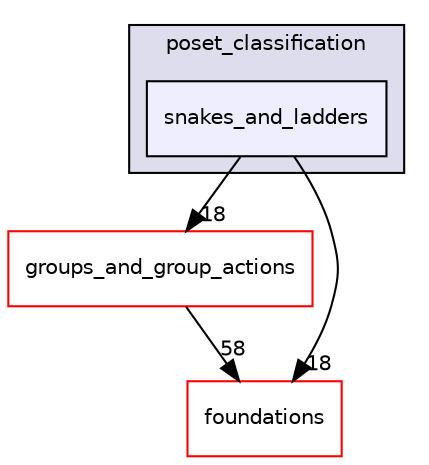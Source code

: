 digraph "src/lib/poset_classification/snakes_and_ladders" {
  compound=true
  node [ fontsize="10", fontname="Helvetica"];
  edge [ labelfontsize="10", labelfontname="Helvetica"];
  subgraph clusterdir_36d0d98b85f6b4b768ba541b6da5206e {
    graph [ bgcolor="#ddddee", pencolor="black", label="poset_classification" fontname="Helvetica", fontsize="10", URL="dir_36d0d98b85f6b4b768ba541b6da5206e.html"]
  dir_c0ed9eda95654058a442b594b4c9c307 [shape=box, label="snakes_and_ladders", style="filled", fillcolor="#eeeeff", pencolor="black", URL="dir_c0ed9eda95654058a442b594b4c9c307.html"];
  }
  dir_bd81d8b98708084983c5186f94beb61b [shape=box label="groups_and_group_actions" fillcolor="white" style="filled" color="red" URL="dir_bd81d8b98708084983c5186f94beb61b.html"];
  dir_22aca35e3ec12f68aff9c7ff7652d11f [shape=box label="foundations" fillcolor="white" style="filled" color="red" URL="dir_22aca35e3ec12f68aff9c7ff7652d11f.html"];
  dir_c0ed9eda95654058a442b594b4c9c307->dir_bd81d8b98708084983c5186f94beb61b [headlabel="18", labeldistance=1.5 headhref="dir_000043_000014.html"];
  dir_c0ed9eda95654058a442b594b4c9c307->dir_22aca35e3ec12f68aff9c7ff7652d11f [headlabel="18", labeldistance=1.5 headhref="dir_000043_000008.html"];
  dir_bd81d8b98708084983c5186f94beb61b->dir_22aca35e3ec12f68aff9c7ff7652d11f [headlabel="58", labeldistance=1.5 headhref="dir_000014_000008.html"];
}
